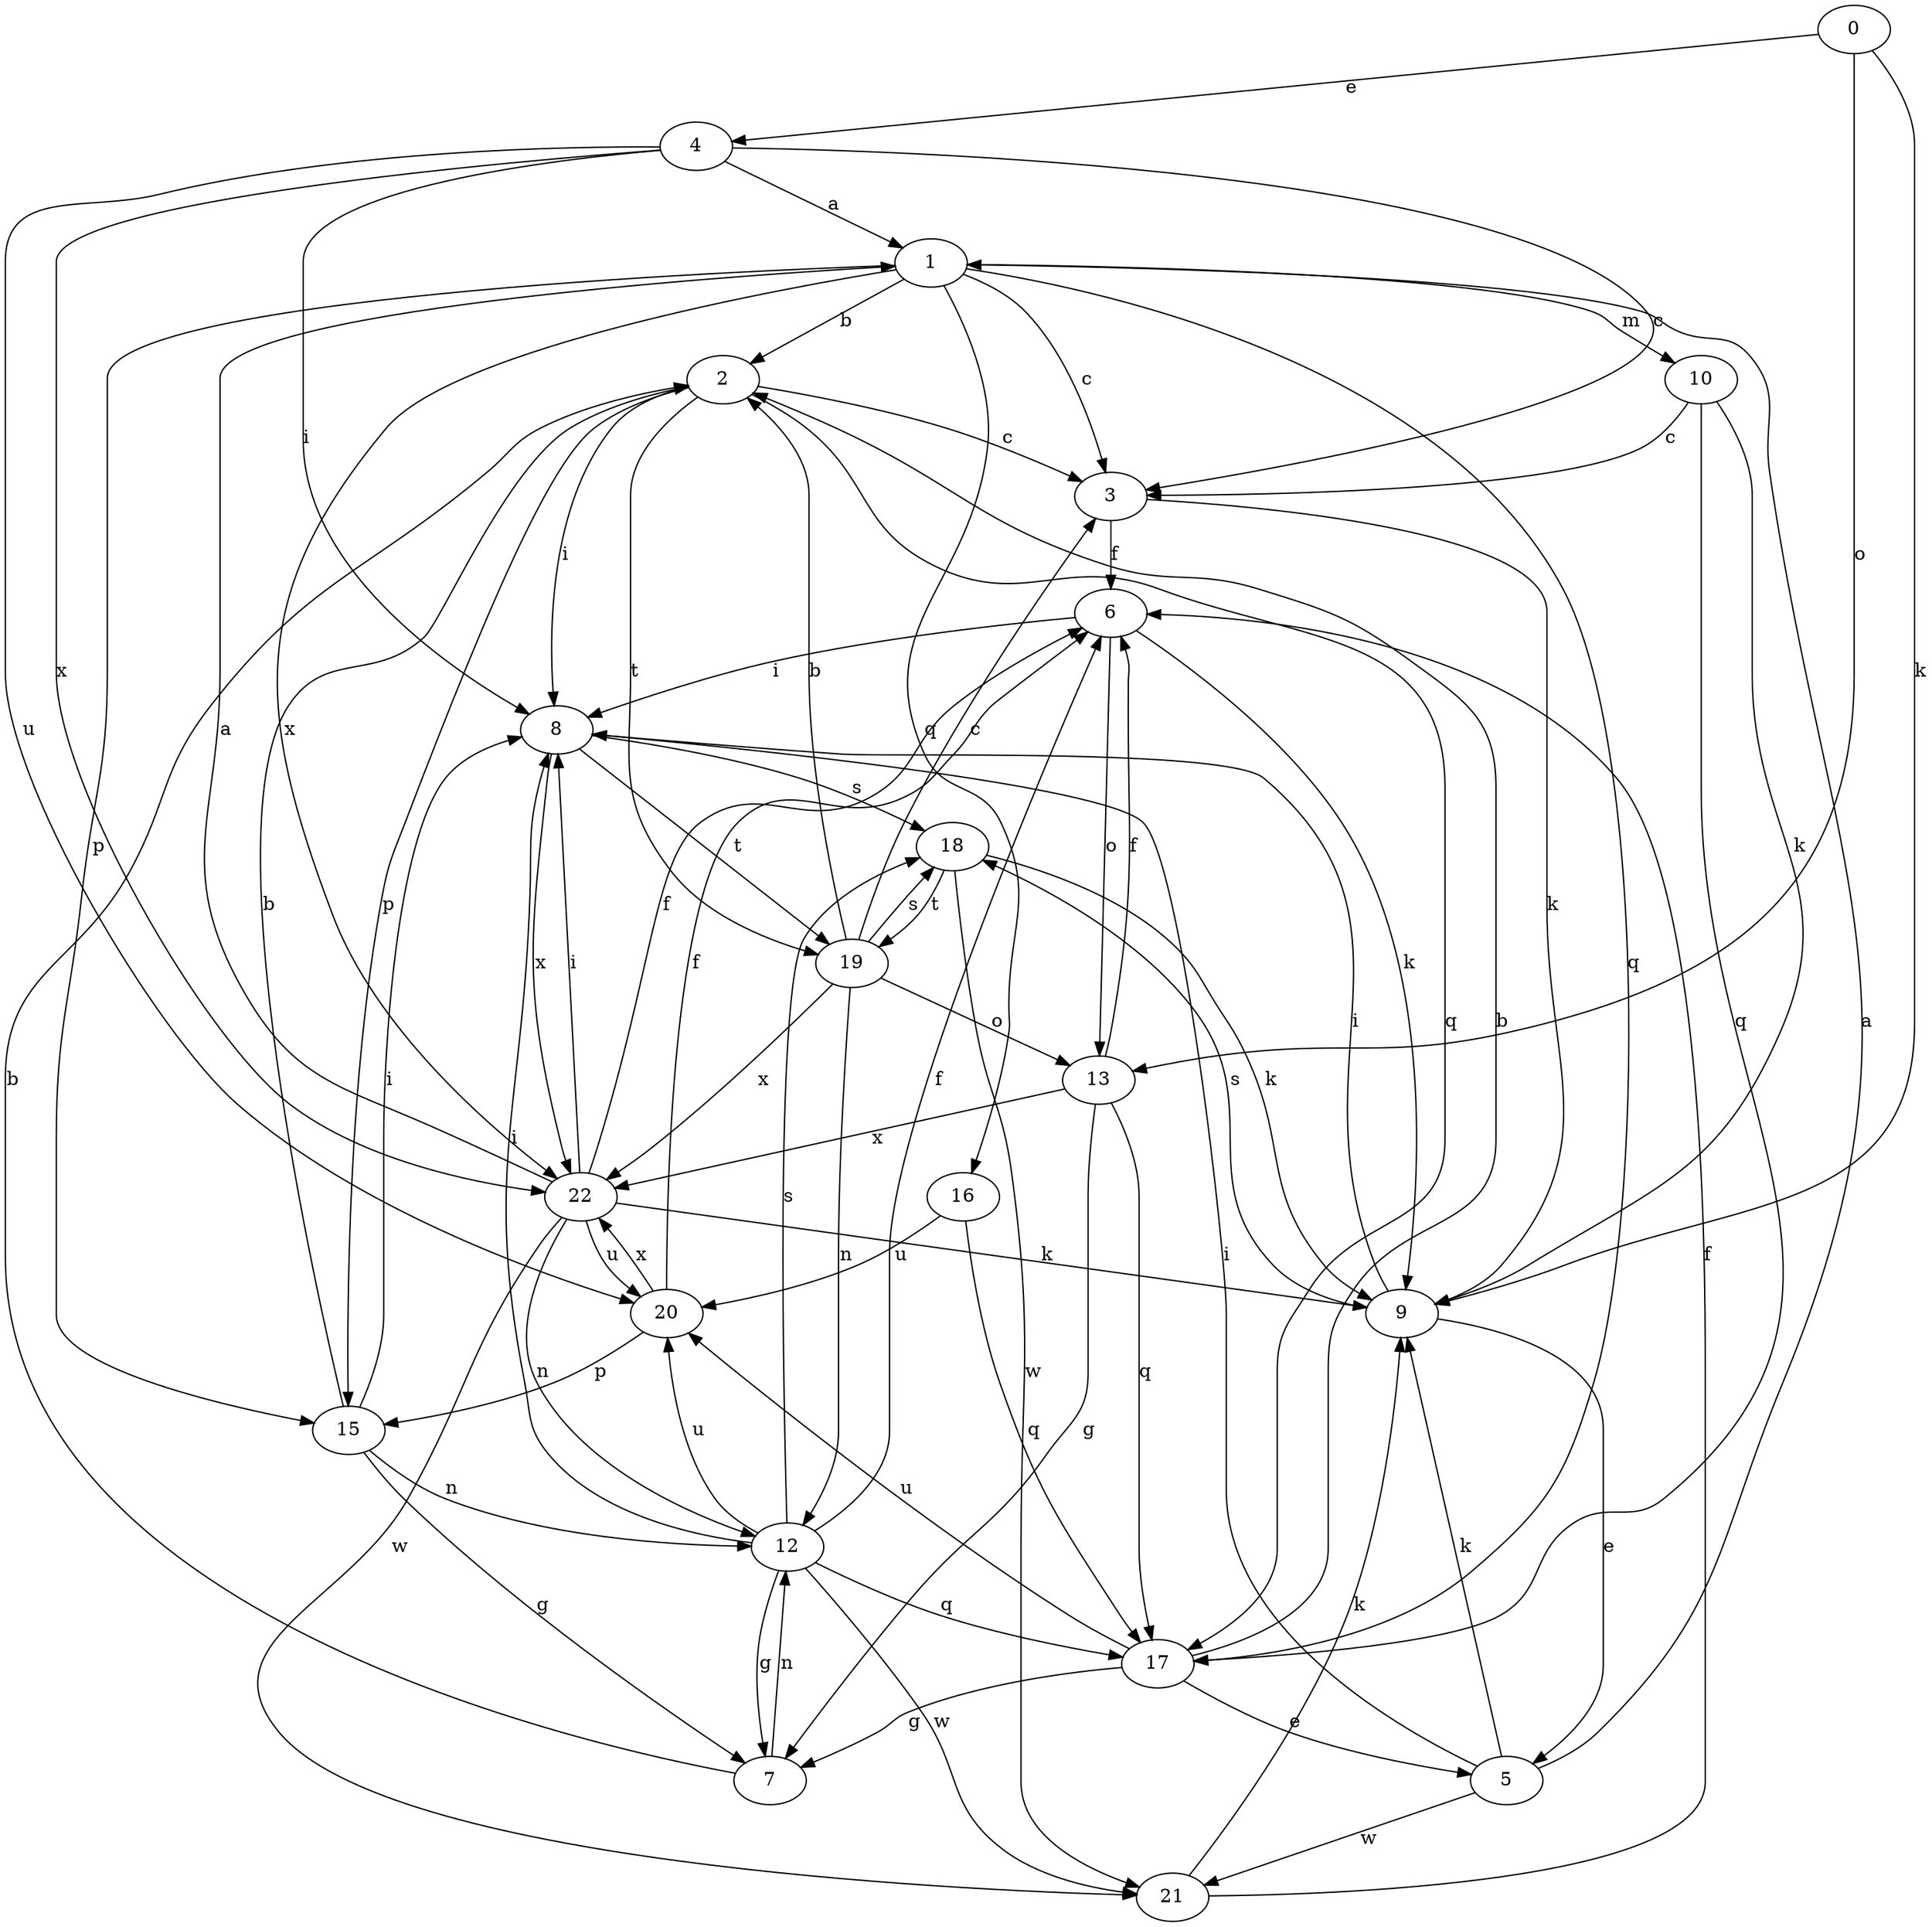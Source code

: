 strict digraph  {
0;
1;
2;
3;
4;
5;
6;
7;
8;
9;
10;
12;
13;
15;
16;
17;
18;
19;
20;
21;
22;
0 -> 4  [label=e];
0 -> 9  [label=k];
0 -> 13  [label=o];
1 -> 2  [label=b];
1 -> 3  [label=c];
1 -> 10  [label=m];
1 -> 15  [label=p];
1 -> 16  [label=q];
1 -> 17  [label=q];
1 -> 22  [label=x];
2 -> 3  [label=c];
2 -> 8  [label=i];
2 -> 15  [label=p];
2 -> 17  [label=q];
2 -> 19  [label=t];
3 -> 6  [label=f];
3 -> 9  [label=k];
4 -> 1  [label=a];
4 -> 3  [label=c];
4 -> 8  [label=i];
4 -> 20  [label=u];
4 -> 22  [label=x];
5 -> 1  [label=a];
5 -> 8  [label=i];
5 -> 9  [label=k];
5 -> 21  [label=w];
6 -> 8  [label=i];
6 -> 9  [label=k];
6 -> 13  [label=o];
7 -> 2  [label=b];
7 -> 12  [label=n];
8 -> 18  [label=s];
8 -> 19  [label=t];
8 -> 22  [label=x];
9 -> 5  [label=e];
9 -> 8  [label=i];
9 -> 18  [label=s];
10 -> 3  [label=c];
10 -> 9  [label=k];
10 -> 17  [label=q];
12 -> 6  [label=f];
12 -> 7  [label=g];
12 -> 8  [label=i];
12 -> 17  [label=q];
12 -> 18  [label=s];
12 -> 20  [label=u];
12 -> 21  [label=w];
13 -> 6  [label=f];
13 -> 7  [label=g];
13 -> 17  [label=q];
13 -> 22  [label=x];
15 -> 2  [label=b];
15 -> 7  [label=g];
15 -> 8  [label=i];
15 -> 12  [label=n];
16 -> 17  [label=q];
16 -> 20  [label=u];
17 -> 2  [label=b];
17 -> 5  [label=e];
17 -> 7  [label=g];
17 -> 20  [label=u];
18 -> 9  [label=k];
18 -> 19  [label=t];
18 -> 21  [label=w];
19 -> 2  [label=b];
19 -> 3  [label=c];
19 -> 12  [label=n];
19 -> 13  [label=o];
19 -> 18  [label=s];
19 -> 22  [label=x];
20 -> 6  [label=f];
20 -> 15  [label=p];
20 -> 22  [label=x];
21 -> 6  [label=f];
21 -> 9  [label=k];
22 -> 1  [label=a];
22 -> 6  [label=f];
22 -> 8  [label=i];
22 -> 9  [label=k];
22 -> 12  [label=n];
22 -> 20  [label=u];
22 -> 21  [label=w];
}
